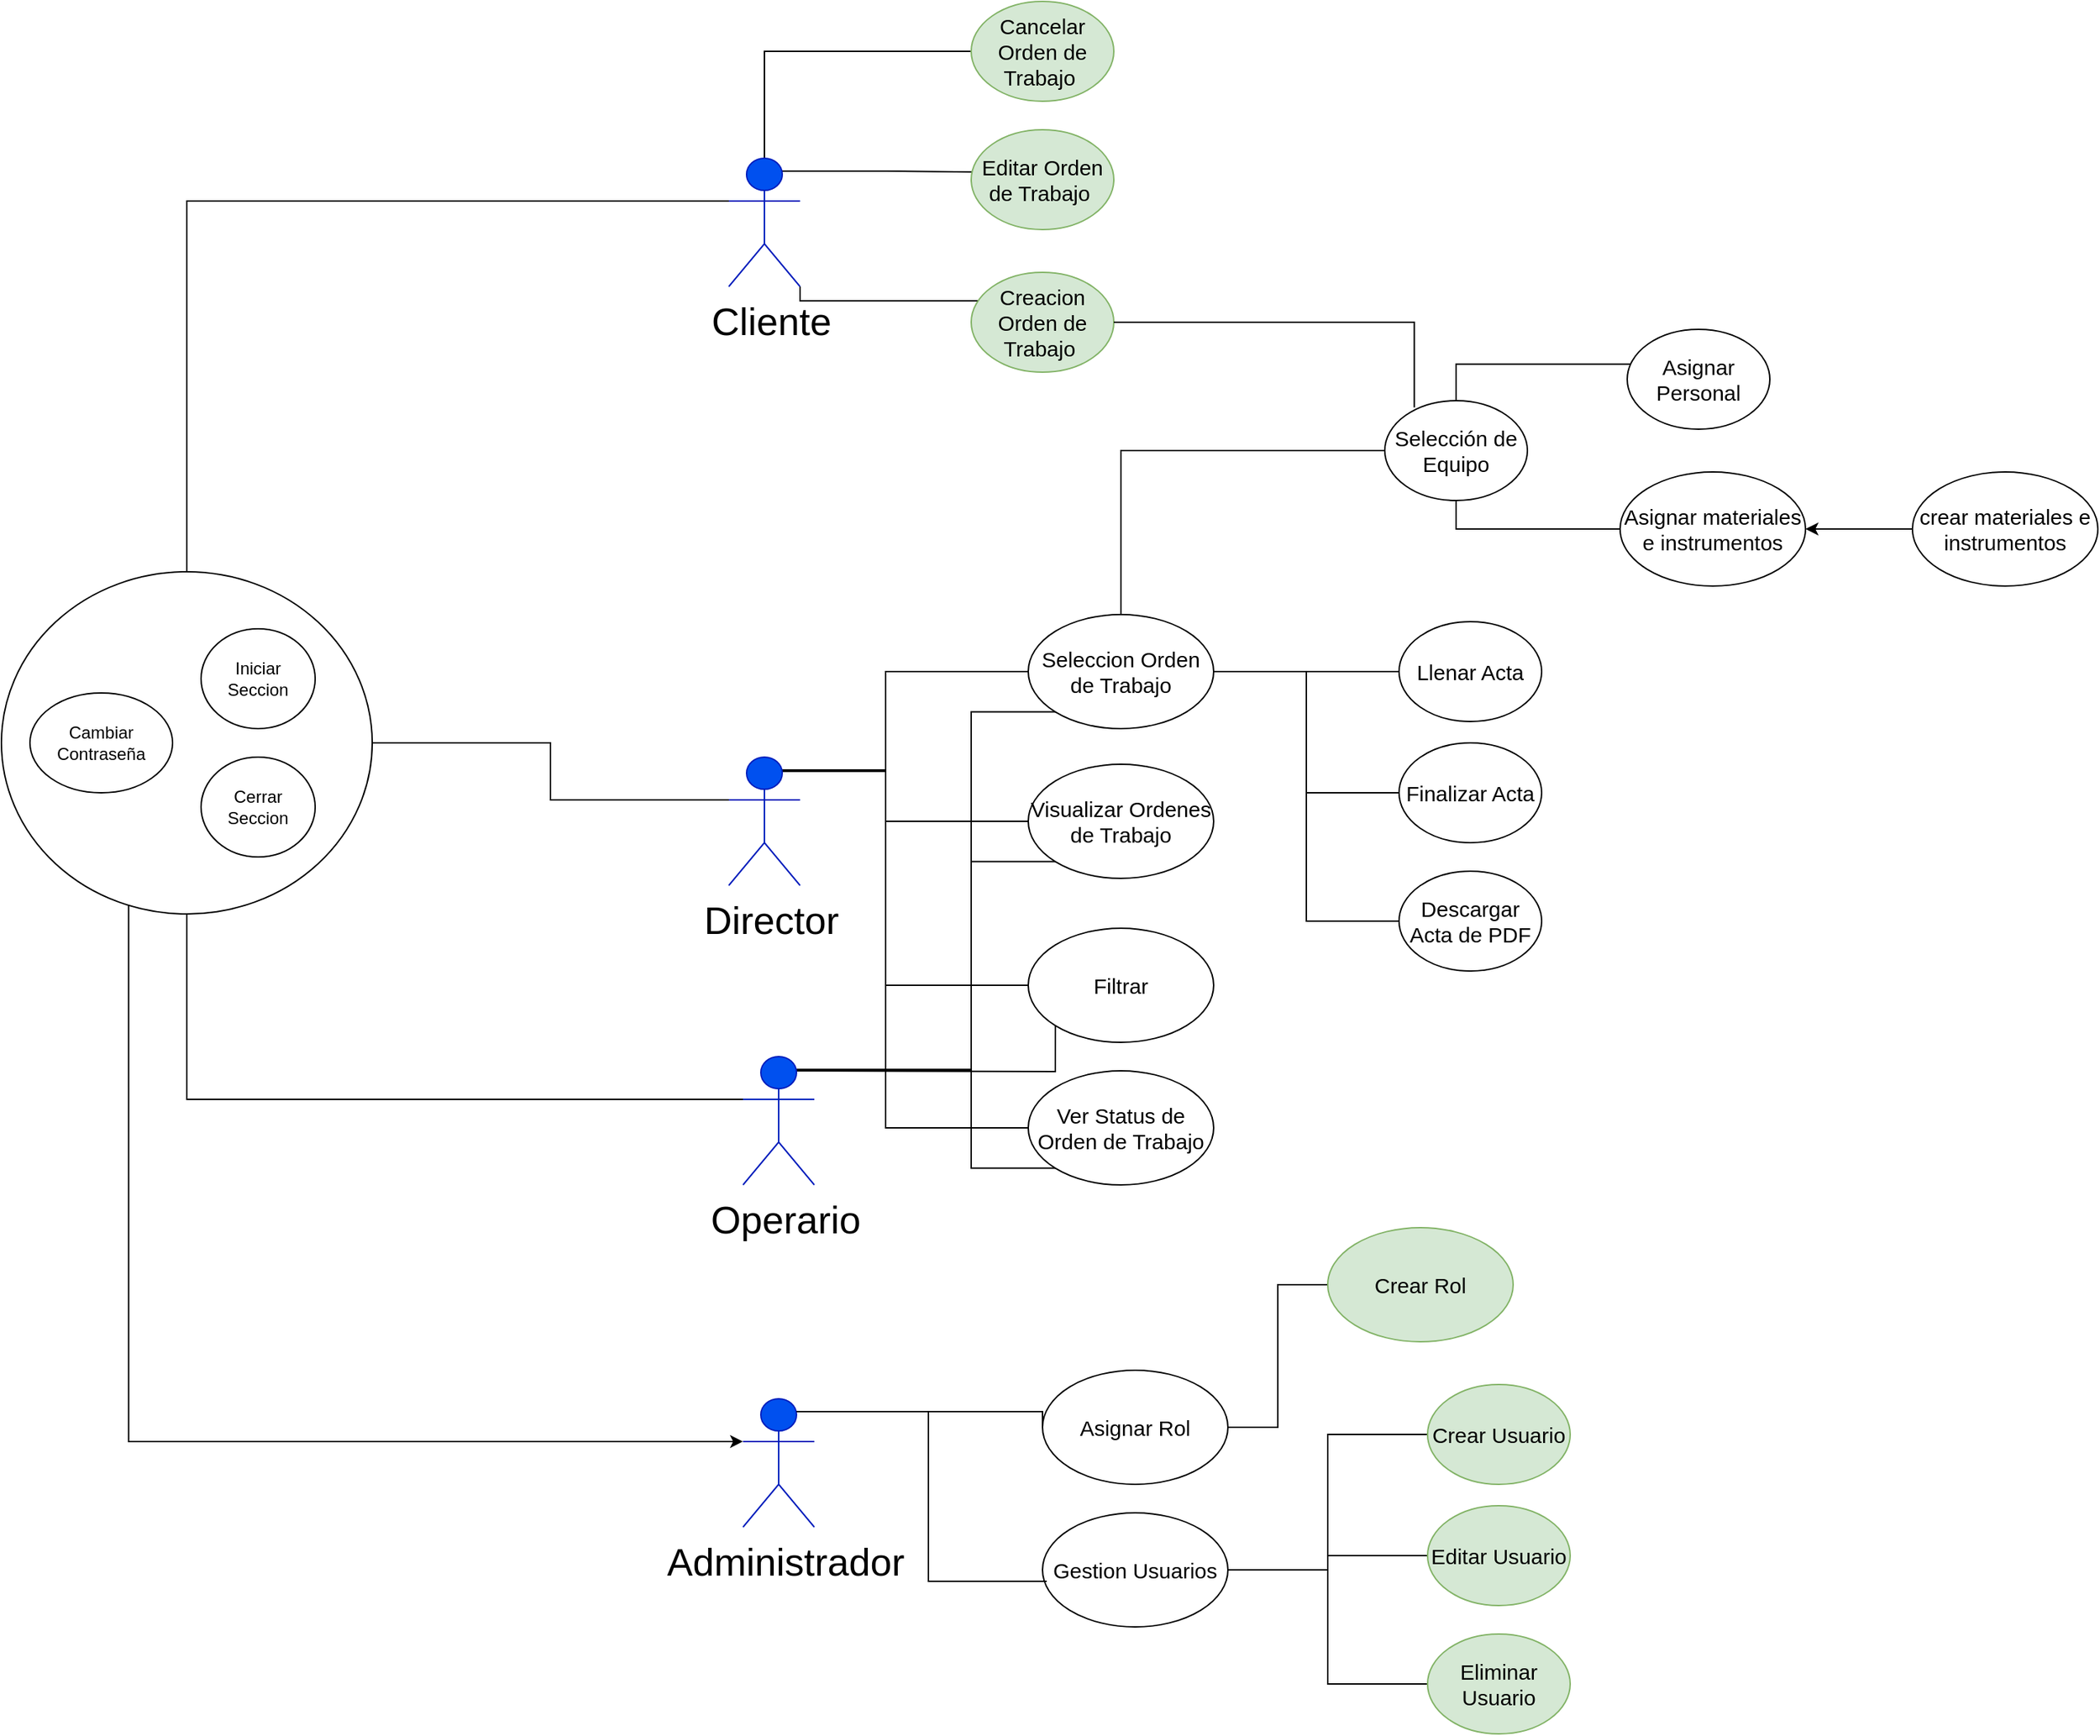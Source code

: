 <mxfile version="28.2.8">
  <diagram name="Página-1" id="4WebqL-21ueBAIJD6kmx">
    <mxGraphModel dx="1426" dy="779" grid="1" gridSize="10" guides="1" tooltips="1" connect="1" arrows="1" fold="1" page="1" pageScale="1" pageWidth="1920" pageHeight="1200" math="0" shadow="0">
      <root>
        <mxCell id="0" />
        <mxCell id="1" parent="0" />
        <mxCell id="dKScbPVOt1iQ9Wq0GAjn-9" value="" style="ellipse;whiteSpace=wrap;html=1;fillColor=none;" parent="1" vertex="1">
          <mxGeometry x="190" y="430" width="260" height="240" as="geometry" />
        </mxCell>
        <mxCell id="dKScbPVOt1iQ9Wq0GAjn-23" style="edgeStyle=orthogonalEdgeStyle;rounded=0;orthogonalLoop=1;jettySize=auto;html=1;entryX=0;entryY=0.5;entryDx=0;entryDy=0;exitX=0.5;exitY=0;exitDx=0;exitDy=0;exitPerimeter=0;endArrow=none;endFill=0;strokeColor=light-dark(#000000,#FFCE9F);" parent="1" source="SyT4A7CFgI4pP1e2g7s6-1" target="dKScbPVOt1iQ9Wq0GAjn-20" edge="1">
          <mxGeometry relative="1" as="geometry" />
        </mxCell>
        <mxCell id="dKScbPVOt1iQ9Wq0GAjn-24" style="edgeStyle=orthogonalEdgeStyle;rounded=0;orthogonalLoop=1;jettySize=auto;html=1;entryX=0.006;entryY=0.423;entryDx=0;entryDy=0;exitX=0.75;exitY=0.1;exitDx=0;exitDy=0;exitPerimeter=0;endArrow=none;endFill=0;entryPerimeter=0;strokeColor=light-dark(#000000,#FFCE9F);" parent="1" source="SyT4A7CFgI4pP1e2g7s6-1" target="dKScbPVOt1iQ9Wq0GAjn-21" edge="1">
          <mxGeometry relative="1" as="geometry" />
        </mxCell>
        <mxCell id="dKScbPVOt1iQ9Wq0GAjn-25" style="edgeStyle=orthogonalEdgeStyle;rounded=0;orthogonalLoop=1;jettySize=auto;html=1;entryX=0.054;entryY=0.329;entryDx=0;entryDy=0;exitX=1;exitY=1;exitDx=0;exitDy=0;exitPerimeter=0;entryPerimeter=0;endArrow=none;endFill=0;strokeColor=light-dark(#000000,#FFCE9F);" parent="1" source="SyT4A7CFgI4pP1e2g7s6-1" target="dKScbPVOt1iQ9Wq0GAjn-22" edge="1">
          <mxGeometry relative="1" as="geometry">
            <Array as="points">
              <mxPoint x="750" y="240" />
              <mxPoint x="875" y="240" />
            </Array>
          </mxGeometry>
        </mxCell>
        <mxCell id="SyT4A7CFgI4pP1e2g7s6-1" value="Actor" style="shape=umlActor;verticalLabelPosition=bottom;verticalAlign=top;html=1;fillColor=#0050ef;fontColor=#ffffff;strokeColor=#001DBC;" parent="1" vertex="1">
          <mxGeometry x="700" y="140" width="50" height="90" as="geometry" />
        </mxCell>
        <mxCell id="dKScbPVOt1iQ9Wq0GAjn-41" style="edgeStyle=orthogonalEdgeStyle;rounded=0;orthogonalLoop=1;jettySize=auto;html=1;entryX=0;entryY=0.5;entryDx=0;entryDy=0;exitX=0.75;exitY=0.1;exitDx=0;exitDy=0;exitPerimeter=0;endArrow=none;endFill=0;strokeColor=light-dark(#000000,#F19C99);" parent="1" source="SyT4A7CFgI4pP1e2g7s6-2" target="dKScbPVOt1iQ9Wq0GAjn-32" edge="1">
          <mxGeometry relative="1" as="geometry">
            <Array as="points">
              <mxPoint x="737" y="570" />
              <mxPoint x="810" y="570" />
              <mxPoint x="810" y="500" />
            </Array>
          </mxGeometry>
        </mxCell>
        <mxCell id="dKScbPVOt1iQ9Wq0GAjn-42" style="edgeStyle=orthogonalEdgeStyle;rounded=0;orthogonalLoop=1;jettySize=auto;html=1;exitX=0.75;exitY=0.1;exitDx=0;exitDy=0;exitPerimeter=0;entryX=0;entryY=0.5;entryDx=0;entryDy=0;endArrow=none;endFill=0;strokeColor=light-dark(#000000,#F19C99);" parent="1" source="SyT4A7CFgI4pP1e2g7s6-2" target="dKScbPVOt1iQ9Wq0GAjn-33" edge="1">
          <mxGeometry relative="1" as="geometry">
            <Array as="points">
              <mxPoint x="810" y="570" />
              <mxPoint x="810" y="605" />
            </Array>
          </mxGeometry>
        </mxCell>
        <mxCell id="dKScbPVOt1iQ9Wq0GAjn-44" style="edgeStyle=orthogonalEdgeStyle;rounded=0;orthogonalLoop=1;jettySize=auto;html=1;exitX=0.75;exitY=0.1;exitDx=0;exitDy=0;exitPerimeter=0;entryX=0;entryY=0.5;entryDx=0;entryDy=0;endArrow=none;endFill=0;strokeColor=light-dark(#000000,#F19C99);" parent="1" source="SyT4A7CFgI4pP1e2g7s6-2" target="dKScbPVOt1iQ9Wq0GAjn-35" edge="1">
          <mxGeometry relative="1" as="geometry">
            <Array as="points">
              <mxPoint x="810" y="569" />
              <mxPoint x="810" y="820" />
            </Array>
          </mxGeometry>
        </mxCell>
        <mxCell id="dKScbPVOt1iQ9Wq0GAjn-45" style="edgeStyle=orthogonalEdgeStyle;rounded=0;orthogonalLoop=1;jettySize=auto;html=1;entryX=0;entryY=0.5;entryDx=0;entryDy=0;endArrow=none;endFill=0;strokeColor=light-dark(#000000,#F19C99);" parent="1" target="dKScbPVOt1iQ9Wq0GAjn-34" edge="1">
          <mxGeometry relative="1" as="geometry">
            <mxPoint x="740" y="570" as="sourcePoint" />
            <Array as="points">
              <mxPoint x="810" y="570" />
              <mxPoint x="810" y="720" />
            </Array>
          </mxGeometry>
        </mxCell>
        <mxCell id="SyT4A7CFgI4pP1e2g7s6-2" value="Actor" style="shape=umlActor;verticalLabelPosition=bottom;verticalAlign=top;html=1;fillColor=#0050ef;fontColor=#ffffff;strokeColor=#001DBC;" parent="1" vertex="1">
          <mxGeometry x="700" y="560" width="50" height="90" as="geometry" />
        </mxCell>
        <mxCell id="SyT4A7CFgI4pP1e2g7s6-3" value="Cliente" style="text;html=1;align=center;verticalAlign=middle;whiteSpace=wrap;rounded=0;strokeWidth=9;fontColor=light-dark(#000000,#7BB4D9);fontSize=27;" parent="1" vertex="1">
          <mxGeometry x="700" y="240" width="60" height="30" as="geometry" />
        </mxCell>
        <mxCell id="SyT4A7CFgI4pP1e2g7s6-4" value="Director" style="text;html=1;align=center;verticalAlign=middle;whiteSpace=wrap;rounded=0;strokeWidth=9;fontColor=light-dark(#000000,#7BB4D9);fontSize=27;" parent="1" vertex="1">
          <mxGeometry x="700" y="660" width="60" height="30" as="geometry" />
        </mxCell>
        <mxCell id="dKScbPVOt1iQ9Wq0GAjn-46" style="edgeStyle=orthogonalEdgeStyle;rounded=0;orthogonalLoop=1;jettySize=auto;html=1;entryX=0;entryY=1;entryDx=0;entryDy=0;exitX=0.75;exitY=0.1;exitDx=0;exitDy=0;exitPerimeter=0;endArrow=none;endFill=0;strokeColor=light-dark(#000000,#99CCFF);" parent="1" source="SyT4A7CFgI4pP1e2g7s6-5" target="dKScbPVOt1iQ9Wq0GAjn-32" edge="1">
          <mxGeometry relative="1" as="geometry">
            <Array as="points">
              <mxPoint x="870" y="780" />
              <mxPoint x="870" y="528" />
            </Array>
          </mxGeometry>
        </mxCell>
        <mxCell id="dKScbPVOt1iQ9Wq0GAjn-47" style="edgeStyle=orthogonalEdgeStyle;rounded=0;orthogonalLoop=1;jettySize=auto;html=1;entryX=0;entryY=1;entryDx=0;entryDy=0;exitX=0.75;exitY=0.1;exitDx=0;exitDy=0;exitPerimeter=0;endArrow=none;endFill=0;strokeColor=light-dark(#000000,#99CCFF);" parent="1" source="SyT4A7CFgI4pP1e2g7s6-5" target="dKScbPVOt1iQ9Wq0GAjn-33" edge="1">
          <mxGeometry relative="1" as="geometry">
            <Array as="points">
              <mxPoint x="870" y="779" />
              <mxPoint x="870" y="633" />
            </Array>
          </mxGeometry>
        </mxCell>
        <mxCell id="dKScbPVOt1iQ9Wq0GAjn-48" style="edgeStyle=orthogonalEdgeStyle;rounded=0;orthogonalLoop=1;jettySize=auto;html=1;entryX=0;entryY=1;entryDx=0;entryDy=0;endArrow=none;endFill=0;strokeColor=light-dark(#000000,#99CCFF);" parent="1" target="dKScbPVOt1iQ9Wq0GAjn-34" edge="1">
          <mxGeometry relative="1" as="geometry">
            <mxPoint x="750" y="780" as="sourcePoint" />
          </mxGeometry>
        </mxCell>
        <mxCell id="dKScbPVOt1iQ9Wq0GAjn-49" style="edgeStyle=orthogonalEdgeStyle;rounded=0;orthogonalLoop=1;jettySize=auto;html=1;entryX=0;entryY=1;entryDx=0;entryDy=0;endArrow=none;endFill=0;strokeColor=light-dark(#000000,#99CCFF);" parent="1" target="dKScbPVOt1iQ9Wq0GAjn-35" edge="1">
          <mxGeometry relative="1" as="geometry">
            <mxPoint x="750" y="780" as="sourcePoint" />
            <Array as="points">
              <mxPoint x="870" y="780" />
              <mxPoint x="870" y="848" />
            </Array>
          </mxGeometry>
        </mxCell>
        <mxCell id="SyT4A7CFgI4pP1e2g7s6-5" value="Actor" style="shape=umlActor;verticalLabelPosition=bottom;verticalAlign=top;html=1;fillColor=#0050ef;fontColor=#ffffff;strokeColor=#001DBC;" parent="1" vertex="1">
          <mxGeometry x="710" y="770" width="50" height="90" as="geometry" />
        </mxCell>
        <mxCell id="SyT4A7CFgI4pP1e2g7s6-6" value="Operario" style="text;html=1;align=center;verticalAlign=middle;whiteSpace=wrap;rounded=0;strokeWidth=9;fontColor=light-dark(#000000,#7BB4D9);fontSize=27;" parent="1" vertex="1">
          <mxGeometry x="710" y="870" width="60" height="30" as="geometry" />
        </mxCell>
        <mxCell id="dKScbPVOt1iQ9Wq0GAjn-57" style="edgeStyle=orthogonalEdgeStyle;rounded=0;orthogonalLoop=1;jettySize=auto;html=1;exitX=0.75;exitY=0.1;exitDx=0;exitDy=0;exitPerimeter=0;entryX=0;entryY=0.5;entryDx=0;entryDy=0;endArrow=none;endFill=0;strokeColor=light-dark(#000000,#9AC7BF);" parent="1" source="SyT4A7CFgI4pP1e2g7s6-7" target="dKScbPVOt1iQ9Wq0GAjn-55" edge="1">
          <mxGeometry relative="1" as="geometry">
            <Array as="points">
              <mxPoint x="920" y="1019" />
            </Array>
          </mxGeometry>
        </mxCell>
        <mxCell id="SyT4A7CFgI4pP1e2g7s6-7" value="Actor" style="shape=umlActor;verticalLabelPosition=bottom;verticalAlign=top;html=1;fillColor=#0050ef;fontColor=#ffffff;strokeColor=#001DBC;" parent="1" vertex="1">
          <mxGeometry x="710" y="1010" width="50" height="90" as="geometry" />
        </mxCell>
        <mxCell id="SyT4A7CFgI4pP1e2g7s6-8" value="Administrador" style="text;html=1;align=center;verticalAlign=middle;whiteSpace=wrap;rounded=0;strokeWidth=9;fontColor=light-dark(#000000,#7BB4D9);fontSize=27;" parent="1" vertex="1">
          <mxGeometry x="710" y="1110" width="60" height="30" as="geometry" />
        </mxCell>
        <mxCell id="dKScbPVOt1iQ9Wq0GAjn-1" value="Cambiar Contraseña" style="ellipse;whiteSpace=wrap;html=1;" parent="1" vertex="1">
          <mxGeometry x="210" y="515" width="100" height="70" as="geometry" />
        </mxCell>
        <mxCell id="dKScbPVOt1iQ9Wq0GAjn-2" value="Iniciar Seccion" style="ellipse;whiteSpace=wrap;html=1;" parent="1" vertex="1">
          <mxGeometry x="330" y="470" width="80" height="70" as="geometry" />
        </mxCell>
        <mxCell id="dKScbPVOt1iQ9Wq0GAjn-3" value="Cerrar Seccion" style="ellipse;whiteSpace=wrap;html=1;" parent="1" vertex="1">
          <mxGeometry x="330" y="560" width="80" height="70" as="geometry" />
        </mxCell>
        <mxCell id="dKScbPVOt1iQ9Wq0GAjn-11" style="edgeStyle=orthogonalEdgeStyle;rounded=0;orthogonalLoop=1;jettySize=auto;html=1;exitX=0.5;exitY=0;exitDx=0;exitDy=0;endArrow=none;endFill=0;" parent="1" source="dKScbPVOt1iQ9Wq0GAjn-9" target="SyT4A7CFgI4pP1e2g7s6-1" edge="1">
          <mxGeometry relative="1" as="geometry">
            <Array as="points">
              <mxPoint x="320" y="170" />
            </Array>
          </mxGeometry>
        </mxCell>
        <mxCell id="dKScbPVOt1iQ9Wq0GAjn-13" style="edgeStyle=orthogonalEdgeStyle;rounded=0;orthogonalLoop=1;jettySize=auto;html=1;entryX=0;entryY=0.333;entryDx=0;entryDy=0;entryPerimeter=0;endArrow=none;endFill=0;" parent="1" source="dKScbPVOt1iQ9Wq0GAjn-9" target="SyT4A7CFgI4pP1e2g7s6-2" edge="1">
          <mxGeometry relative="1" as="geometry" />
        </mxCell>
        <mxCell id="dKScbPVOt1iQ9Wq0GAjn-17" style="edgeStyle=orthogonalEdgeStyle;rounded=0;orthogonalLoop=1;jettySize=auto;html=1;entryX=0;entryY=0.333;entryDx=0;entryDy=0;entryPerimeter=0;endArrow=none;endFill=0;" parent="1" source="dKScbPVOt1iQ9Wq0GAjn-9" target="SyT4A7CFgI4pP1e2g7s6-5" edge="1">
          <mxGeometry relative="1" as="geometry">
            <Array as="points">
              <mxPoint x="320" y="800" />
            </Array>
          </mxGeometry>
        </mxCell>
        <mxCell id="dKScbPVOt1iQ9Wq0GAjn-19" style="edgeStyle=orthogonalEdgeStyle;rounded=0;orthogonalLoop=1;jettySize=auto;html=1;entryX=0;entryY=0.333;entryDx=0;entryDy=0;entryPerimeter=0;exitX=0.343;exitY=0.974;exitDx=0;exitDy=0;exitPerimeter=0;" parent="1" source="dKScbPVOt1iQ9Wq0GAjn-9" target="SyT4A7CFgI4pP1e2g7s6-7" edge="1">
          <mxGeometry relative="1" as="geometry">
            <mxPoint x="280" y="670" as="sourcePoint" />
            <Array as="points">
              <mxPoint x="279" y="1040" />
            </Array>
          </mxGeometry>
        </mxCell>
        <mxCell id="dKScbPVOt1iQ9Wq0GAjn-20" value="Cancelar Orden de Trabajo&amp;nbsp;" style="ellipse;whiteSpace=wrap;html=1;fontSize=15;fillColor=#d5e8d4;strokeColor=#82b366;" parent="1" vertex="1">
          <mxGeometry x="870" y="30" width="100" height="70" as="geometry" />
        </mxCell>
        <mxCell id="dKScbPVOt1iQ9Wq0GAjn-21" value="Editar Orden de Trabajo&amp;nbsp;" style="ellipse;whiteSpace=wrap;html=1;fontSize=15;fillColor=#d5e8d4;strokeColor=#82b366;" parent="1" vertex="1">
          <mxGeometry x="870" y="120" width="100" height="70" as="geometry" />
        </mxCell>
        <mxCell id="dKScbPVOt1iQ9Wq0GAjn-22" value="Creacion Orden de Trabajo&amp;nbsp;" style="ellipse;whiteSpace=wrap;html=1;fontSize=15;fillColor=#d5e8d4;strokeColor=#82b366;" parent="1" vertex="1">
          <mxGeometry x="870" y="220" width="100" height="70" as="geometry" />
        </mxCell>
        <mxCell id="dKScbPVOt1iQ9Wq0GAjn-30" style="edgeStyle=orthogonalEdgeStyle;rounded=0;orthogonalLoop=1;jettySize=auto;html=1;exitX=0.5;exitY=1;exitDx=0;exitDy=0;endArrow=none;endFill=0;strokeColor=light-dark(#000000,#FFCE9F);" parent="1" source="dKScbPVOt1iQ9Wq0GAjn-26" target="dKScbPVOt1iQ9Wq0GAjn-28" edge="1">
          <mxGeometry relative="1" as="geometry" />
        </mxCell>
        <mxCell id="dKScbPVOt1iQ9Wq0GAjn-26" value="Selección de Equipo" style="ellipse;whiteSpace=wrap;html=1;fontSize=15;" parent="1" vertex="1">
          <mxGeometry x="1160" y="310" width="100" height="70" as="geometry" />
        </mxCell>
        <mxCell id="dKScbPVOt1iQ9Wq0GAjn-27" value="Asignar Personal" style="ellipse;whiteSpace=wrap;html=1;fontSize=15;" parent="1" vertex="1">
          <mxGeometry x="1330" y="260" width="100" height="70" as="geometry" />
        </mxCell>
        <mxCell id="dKScbPVOt1iQ9Wq0GAjn-28" value="Asignar materiales e instrumentos" style="ellipse;whiteSpace=wrap;html=1;fontSize=15;" parent="1" vertex="1">
          <mxGeometry x="1325" y="360" width="130" height="80" as="geometry" />
        </mxCell>
        <mxCell id="dKScbPVOt1iQ9Wq0GAjn-29" style="edgeStyle=orthogonalEdgeStyle;rounded=0;orthogonalLoop=1;jettySize=auto;html=1;entryX=0.024;entryY=0.348;entryDx=0;entryDy=0;entryPerimeter=0;exitX=0.5;exitY=0;exitDx=0;exitDy=0;endArrow=none;endFill=0;strokeColor=light-dark(#000000,#FFCE9F);" parent="1" source="dKScbPVOt1iQ9Wq0GAjn-26" target="dKScbPVOt1iQ9Wq0GAjn-27" edge="1">
          <mxGeometry relative="1" as="geometry" />
        </mxCell>
        <mxCell id="dKScbPVOt1iQ9Wq0GAjn-31" style="edgeStyle=orthogonalEdgeStyle;rounded=0;orthogonalLoop=1;jettySize=auto;html=1;entryX=0.207;entryY=0.068;entryDx=0;entryDy=0;entryPerimeter=0;endArrow=none;endFill=0;strokeColor=light-dark(#000000,#FFCE9F);" parent="1" source="dKScbPVOt1iQ9Wq0GAjn-22" target="dKScbPVOt1iQ9Wq0GAjn-26" edge="1">
          <mxGeometry relative="1" as="geometry" />
        </mxCell>
        <mxCell id="dKScbPVOt1iQ9Wq0GAjn-40" style="edgeStyle=orthogonalEdgeStyle;rounded=0;orthogonalLoop=1;jettySize=auto;html=1;entryX=0;entryY=0.5;entryDx=0;entryDy=0;exitX=0.5;exitY=0;exitDx=0;exitDy=0;endArrow=none;endFill=0;" parent="1" source="dKScbPVOt1iQ9Wq0GAjn-32" target="dKScbPVOt1iQ9Wq0GAjn-26" edge="1">
          <mxGeometry relative="1" as="geometry" />
        </mxCell>
        <mxCell id="dKScbPVOt1iQ9Wq0GAjn-50" style="edgeStyle=orthogonalEdgeStyle;rounded=0;orthogonalLoop=1;jettySize=auto;html=1;entryX=0;entryY=0.5;entryDx=0;entryDy=0;endArrow=none;endFill=0;strokeColor=light-dark(#000000,#FF9999);" parent="1" source="dKScbPVOt1iQ9Wq0GAjn-32" target="dKScbPVOt1iQ9Wq0GAjn-37" edge="1">
          <mxGeometry relative="1" as="geometry" />
        </mxCell>
        <mxCell id="dKScbPVOt1iQ9Wq0GAjn-51" style="edgeStyle=orthogonalEdgeStyle;rounded=0;orthogonalLoop=1;jettySize=auto;html=1;entryX=0;entryY=0.5;entryDx=0;entryDy=0;endArrow=none;endFill=0;strokeColor=light-dark(#000000,#FF9999);" parent="1" source="dKScbPVOt1iQ9Wq0GAjn-32" target="dKScbPVOt1iQ9Wq0GAjn-38" edge="1">
          <mxGeometry relative="1" as="geometry" />
        </mxCell>
        <mxCell id="dKScbPVOt1iQ9Wq0GAjn-52" style="edgeStyle=orthogonalEdgeStyle;rounded=0;orthogonalLoop=1;jettySize=auto;html=1;entryX=0;entryY=0.5;entryDx=0;entryDy=0;endArrow=none;endFill=0;strokeColor=light-dark(#000000,#FF9999);" parent="1" source="dKScbPVOt1iQ9Wq0GAjn-32" target="dKScbPVOt1iQ9Wq0GAjn-39" edge="1">
          <mxGeometry relative="1" as="geometry" />
        </mxCell>
        <mxCell id="dKScbPVOt1iQ9Wq0GAjn-32" value="Seleccion Orden de Trabajo" style="ellipse;whiteSpace=wrap;html=1;fontSize=15;" parent="1" vertex="1">
          <mxGeometry x="910" y="460" width="130" height="80" as="geometry" />
        </mxCell>
        <mxCell id="dKScbPVOt1iQ9Wq0GAjn-33" value="Visualizar Ordenes de Trabajo" style="ellipse;whiteSpace=wrap;html=1;fontSize=15;fillColor=light-dark(#FFFFFF,#00994D);" parent="1" vertex="1">
          <mxGeometry x="910" y="565" width="130" height="80" as="geometry" />
        </mxCell>
        <mxCell id="dKScbPVOt1iQ9Wq0GAjn-34" value="Filtrar" style="ellipse;whiteSpace=wrap;html=1;fontSize=15;" parent="1" vertex="1">
          <mxGeometry x="910" y="680" width="130" height="80" as="geometry" />
        </mxCell>
        <mxCell id="dKScbPVOt1iQ9Wq0GAjn-35" value="V&lt;span style=&quot;background-color: transparent; color: light-dark(rgb(0, 0, 0), rgb(255, 255, 255));&quot;&gt;er Status de Orden de Trabajo&lt;/span&gt;" style="ellipse;whiteSpace=wrap;html=1;fontSize=15;" parent="1" vertex="1">
          <mxGeometry x="910" y="780" width="130" height="80" as="geometry" />
        </mxCell>
        <mxCell id="dKScbPVOt1iQ9Wq0GAjn-37" value="Llenar Acta" style="ellipse;whiteSpace=wrap;html=1;fontSize=15;" parent="1" vertex="1">
          <mxGeometry x="1170" y="465" width="100" height="70" as="geometry" />
        </mxCell>
        <mxCell id="dKScbPVOt1iQ9Wq0GAjn-38" value="Finalizar Acta" style="ellipse;whiteSpace=wrap;html=1;fontSize=15;" parent="1" vertex="1">
          <mxGeometry x="1170" y="550" width="100" height="70" as="geometry" />
        </mxCell>
        <mxCell id="dKScbPVOt1iQ9Wq0GAjn-39" value="Descargar Acta de PDF" style="ellipse;whiteSpace=wrap;html=1;fontSize=15;" parent="1" vertex="1">
          <mxGeometry x="1170" y="640" width="100" height="70" as="geometry" />
        </mxCell>
        <mxCell id="A74CXYDNCK7jK7z0l6ZR-2" style="edgeStyle=orthogonalEdgeStyle;rounded=0;orthogonalLoop=1;jettySize=auto;html=1;entryX=0;entryY=0.5;entryDx=0;entryDy=0;endArrow=none;endFill=0;" parent="1" source="dKScbPVOt1iQ9Wq0GAjn-55" target="A74CXYDNCK7jK7z0l6ZR-1" edge="1">
          <mxGeometry relative="1" as="geometry" />
        </mxCell>
        <mxCell id="dKScbPVOt1iQ9Wq0GAjn-55" value="Asignar Rol" style="ellipse;whiteSpace=wrap;html=1;fontSize=15;" parent="1" vertex="1">
          <mxGeometry x="920" y="990" width="130" height="80" as="geometry" />
        </mxCell>
        <mxCell id="dKScbPVOt1iQ9Wq0GAjn-62" style="edgeStyle=orthogonalEdgeStyle;rounded=0;orthogonalLoop=1;jettySize=auto;html=1;entryX=0;entryY=0.5;entryDx=0;entryDy=0;endArrow=none;endFill=0;strokeColor=light-dark(#000000,#9AC7BF);" parent="1" source="dKScbPVOt1iQ9Wq0GAjn-56" target="dKScbPVOt1iQ9Wq0GAjn-59" edge="1">
          <mxGeometry relative="1" as="geometry" />
        </mxCell>
        <mxCell id="dKScbPVOt1iQ9Wq0GAjn-63" style="edgeStyle=orthogonalEdgeStyle;rounded=0;orthogonalLoop=1;jettySize=auto;html=1;entryX=0;entryY=0.5;entryDx=0;entryDy=0;endArrow=none;endFill=0;strokeColor=light-dark(#000000,#9AC7BF);" parent="1" source="dKScbPVOt1iQ9Wq0GAjn-56" target="dKScbPVOt1iQ9Wq0GAjn-60" edge="1">
          <mxGeometry relative="1" as="geometry" />
        </mxCell>
        <mxCell id="dKScbPVOt1iQ9Wq0GAjn-64" style="edgeStyle=orthogonalEdgeStyle;rounded=0;orthogonalLoop=1;jettySize=auto;html=1;entryX=0;entryY=0.5;entryDx=0;entryDy=0;endArrow=none;endFill=0;strokeColor=light-dark(#000000,#9AC7BF);" parent="1" source="dKScbPVOt1iQ9Wq0GAjn-56" target="dKScbPVOt1iQ9Wq0GAjn-61" edge="1">
          <mxGeometry relative="1" as="geometry" />
        </mxCell>
        <mxCell id="dKScbPVOt1iQ9Wq0GAjn-56" value="Gestion Usuarios" style="ellipse;whiteSpace=wrap;html=1;fontSize=15;" parent="1" vertex="1">
          <mxGeometry x="920" y="1090" width="130" height="80" as="geometry" />
        </mxCell>
        <mxCell id="dKScbPVOt1iQ9Wq0GAjn-58" style="edgeStyle=orthogonalEdgeStyle;rounded=0;orthogonalLoop=1;jettySize=auto;html=1;entryX=0.023;entryY=0.6;entryDx=0;entryDy=0;entryPerimeter=0;exitX=0.75;exitY=0.1;exitDx=0;exitDy=0;exitPerimeter=0;endArrow=none;endFill=0;strokeColor=light-dark(#000000,#9AC7BF);" parent="1" source="SyT4A7CFgI4pP1e2g7s6-7" target="dKScbPVOt1iQ9Wq0GAjn-56" edge="1">
          <mxGeometry relative="1" as="geometry" />
        </mxCell>
        <mxCell id="dKScbPVOt1iQ9Wq0GAjn-59" value="Crear Usuario" style="ellipse;whiteSpace=wrap;html=1;fontSize=15;fillColor=#d5e8d4;strokeColor=#82b366;" parent="1" vertex="1">
          <mxGeometry x="1190" y="1000" width="100" height="70" as="geometry" />
        </mxCell>
        <mxCell id="dKScbPVOt1iQ9Wq0GAjn-60" value="Editar Usuario" style="ellipse;whiteSpace=wrap;html=1;fontSize=15;fillColor=#d5e8d4;strokeColor=#82b366;" parent="1" vertex="1">
          <mxGeometry x="1190" y="1085" width="100" height="70" as="geometry" />
        </mxCell>
        <mxCell id="dKScbPVOt1iQ9Wq0GAjn-61" value="Eliminar Usuario" style="ellipse;whiteSpace=wrap;html=1;fontSize=15;fillColor=#d5e8d4;strokeColor=#82b366;" parent="1" vertex="1">
          <mxGeometry x="1190" y="1175" width="100" height="70" as="geometry" />
        </mxCell>
        <mxCell id="A74CXYDNCK7jK7z0l6ZR-1" value="Crear Rol" style="ellipse;whiteSpace=wrap;html=1;fontSize=15;fillColor=#d5e8d4;strokeColor=#82b366;" parent="1" vertex="1">
          <mxGeometry x="1120" y="890" width="130" height="80" as="geometry" />
        </mxCell>
        <mxCell id="UbgN2jyaA_rF2ropH_PG-2" style="edgeStyle=orthogonalEdgeStyle;rounded=0;orthogonalLoop=1;jettySize=auto;html=1;" edge="1" parent="1" source="UbgN2jyaA_rF2ropH_PG-1" target="dKScbPVOt1iQ9Wq0GAjn-28">
          <mxGeometry relative="1" as="geometry" />
        </mxCell>
        <mxCell id="UbgN2jyaA_rF2ropH_PG-1" value="crear materiales e instrumentos" style="ellipse;whiteSpace=wrap;html=1;fontSize=15;" vertex="1" parent="1">
          <mxGeometry x="1530" y="360" width="130" height="80" as="geometry" />
        </mxCell>
      </root>
    </mxGraphModel>
  </diagram>
</mxfile>
